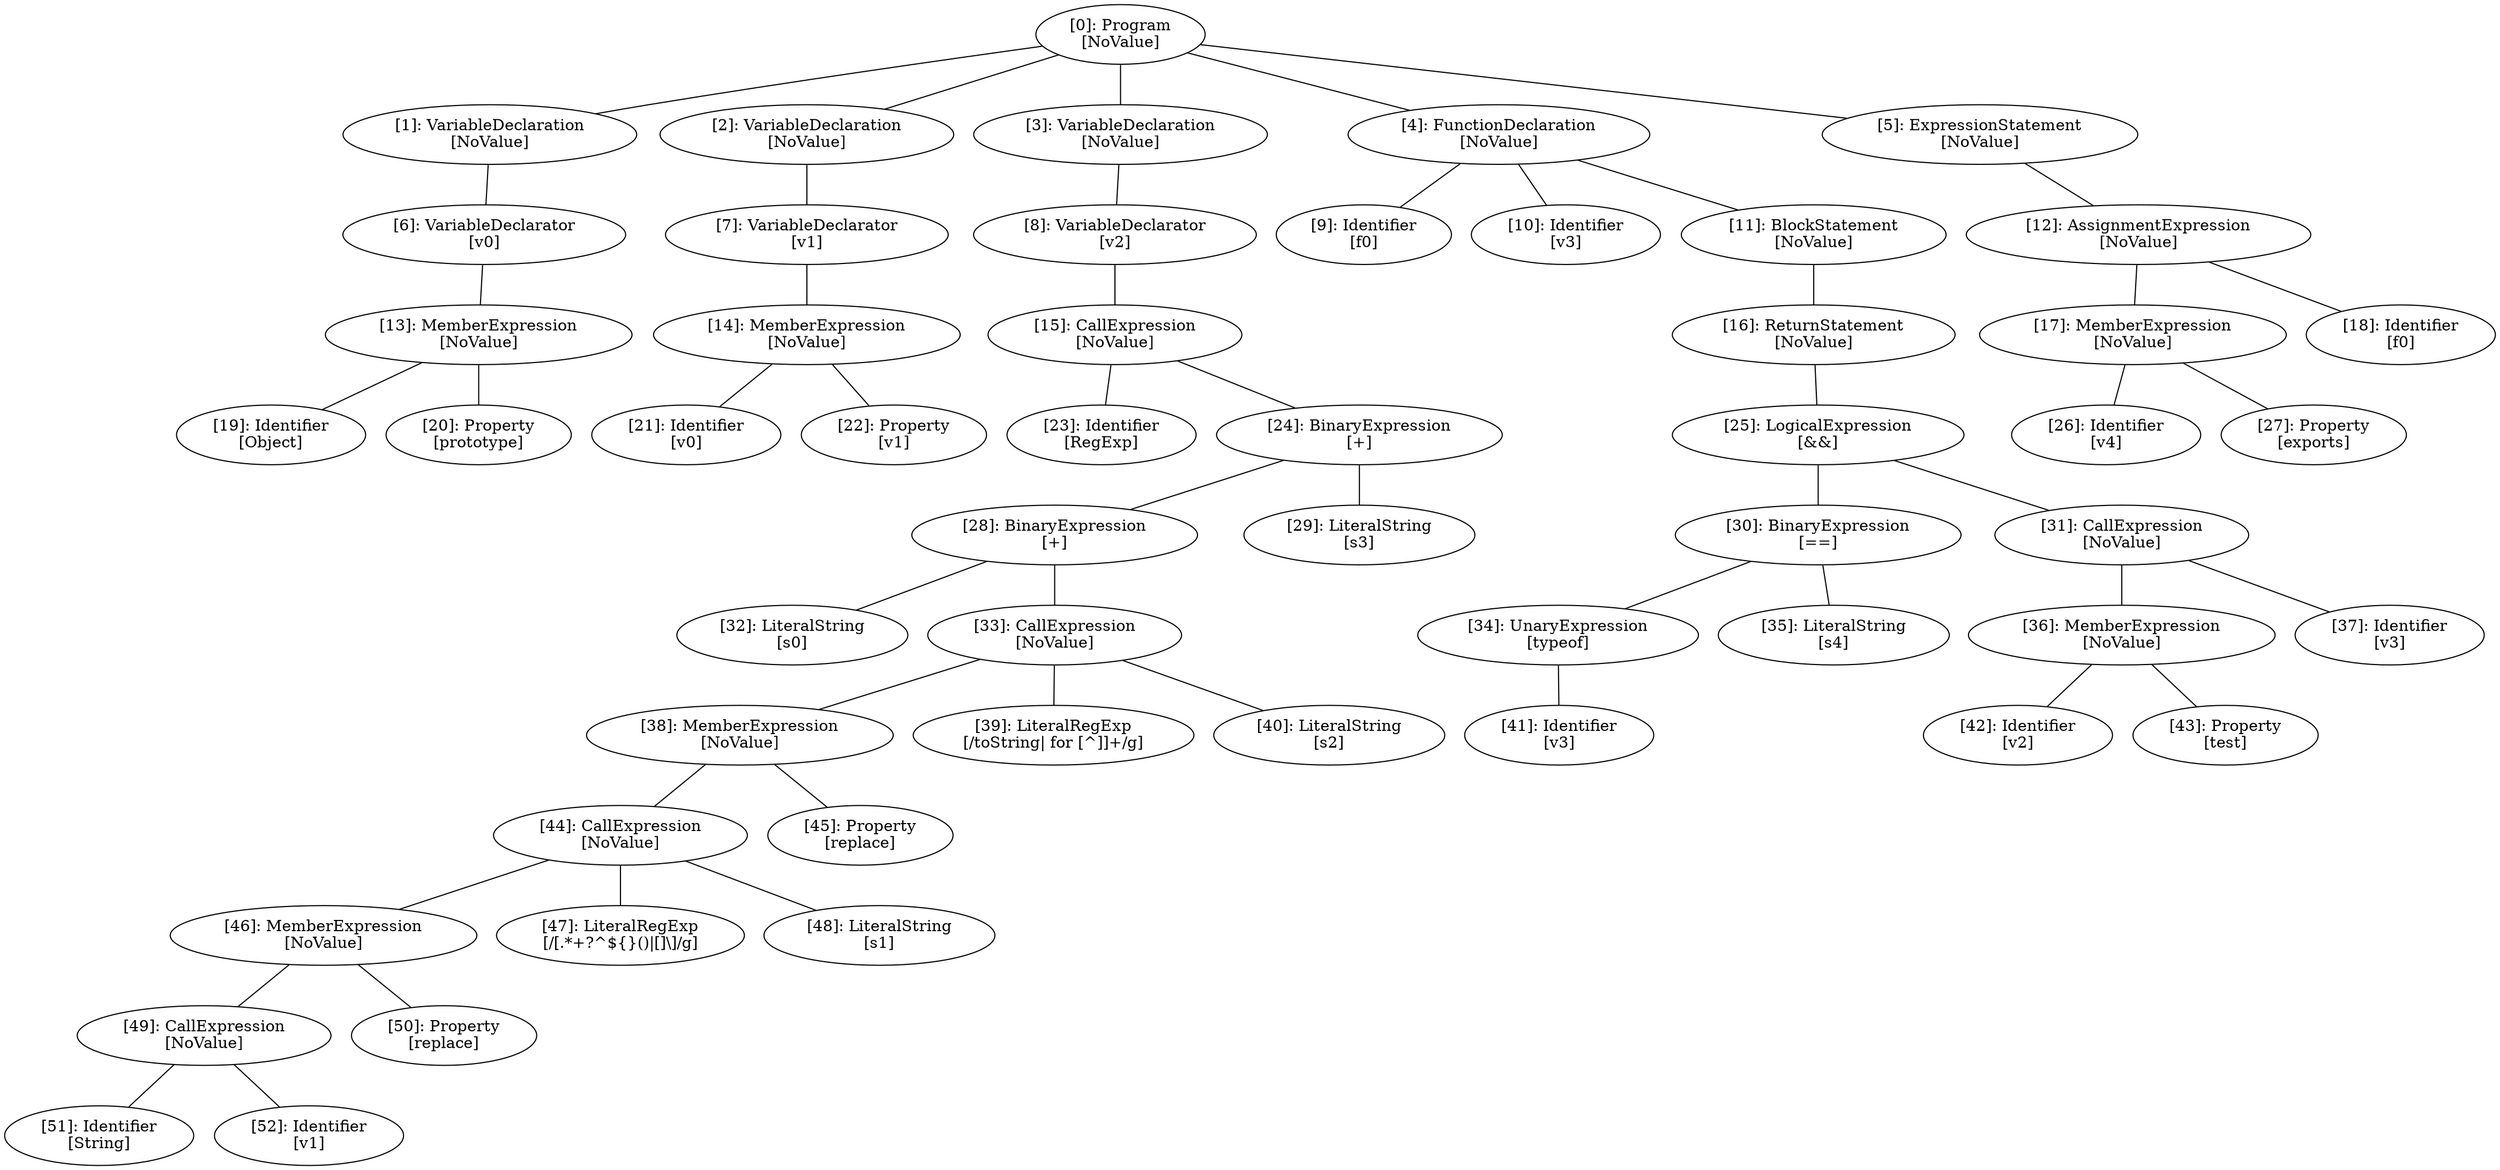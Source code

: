 // Result
graph {
	0 [label="[0]: Program
[NoValue]"]
	1 [label="[1]: VariableDeclaration
[NoValue]"]
	2 [label="[2]: VariableDeclaration
[NoValue]"]
	3 [label="[3]: VariableDeclaration
[NoValue]"]
	4 [label="[4]: FunctionDeclaration
[NoValue]"]
	5 [label="[5]: ExpressionStatement
[NoValue]"]
	6 [label="[6]: VariableDeclarator
[v0]"]
	7 [label="[7]: VariableDeclarator
[v1]"]
	8 [label="[8]: VariableDeclarator
[v2]"]
	9 [label="[9]: Identifier
[f0]"]
	10 [label="[10]: Identifier
[v3]"]
	11 [label="[11]: BlockStatement
[NoValue]"]
	12 [label="[12]: AssignmentExpression
[NoValue]"]
	13 [label="[13]: MemberExpression
[NoValue]"]
	14 [label="[14]: MemberExpression
[NoValue]"]
	15 [label="[15]: CallExpression
[NoValue]"]
	16 [label="[16]: ReturnStatement
[NoValue]"]
	17 [label="[17]: MemberExpression
[NoValue]"]
	18 [label="[18]: Identifier
[f0]"]
	19 [label="[19]: Identifier
[Object]"]
	20 [label="[20]: Property
[prototype]"]
	21 [label="[21]: Identifier
[v0]"]
	22 [label="[22]: Property
[v1]"]
	23 [label="[23]: Identifier
[RegExp]"]
	24 [label="[24]: BinaryExpression
[+]"]
	25 [label="[25]: LogicalExpression
[&&]"]
	26 [label="[26]: Identifier
[v4]"]
	27 [label="[27]: Property
[exports]"]
	28 [label="[28]: BinaryExpression
[+]"]
	29 [label="[29]: LiteralString
[s3]"]
	30 [label="[30]: BinaryExpression
[==]"]
	31 [label="[31]: CallExpression
[NoValue]"]
	32 [label="[32]: LiteralString
[s0]"]
	33 [label="[33]: CallExpression
[NoValue]"]
	34 [label="[34]: UnaryExpression
[typeof]"]
	35 [label="[35]: LiteralString
[s4]"]
	36 [label="[36]: MemberExpression
[NoValue]"]
	37 [label="[37]: Identifier
[v3]"]
	38 [label="[38]: MemberExpression
[NoValue]"]
	39 [label="[39]: LiteralRegExp
[/toString| for [^\]]+/g]"]
	40 [label="[40]: LiteralString
[s2]"]
	41 [label="[41]: Identifier
[v3]"]
	42 [label="[42]: Identifier
[v2]"]
	43 [label="[43]: Property
[test]"]
	44 [label="[44]: CallExpression
[NoValue]"]
	45 [label="[45]: Property
[replace]"]
	46 [label="[46]: MemberExpression
[NoValue]"]
	47 [label="[47]: LiteralRegExp
[/[.*+?^${}()|[\]\\]/g]"]
	48 [label="[48]: LiteralString
[s1]"]
	49 [label="[49]: CallExpression
[NoValue]"]
	50 [label="[50]: Property
[replace]"]
	51 [label="[51]: Identifier
[String]"]
	52 [label="[52]: Identifier
[v1]"]
	0 -- 1
	0 -- 2
	0 -- 3
	0 -- 4
	0 -- 5
	1 -- 6
	2 -- 7
	3 -- 8
	4 -- 9
	4 -- 10
	4 -- 11
	5 -- 12
	6 -- 13
	7 -- 14
	8 -- 15
	11 -- 16
	12 -- 17
	12 -- 18
	13 -- 19
	13 -- 20
	14 -- 21
	14 -- 22
	15 -- 23
	15 -- 24
	16 -- 25
	17 -- 26
	17 -- 27
	24 -- 28
	24 -- 29
	25 -- 30
	25 -- 31
	28 -- 32
	28 -- 33
	30 -- 34
	30 -- 35
	31 -- 36
	31 -- 37
	33 -- 38
	33 -- 39
	33 -- 40
	34 -- 41
	36 -- 42
	36 -- 43
	38 -- 44
	38 -- 45
	44 -- 46
	44 -- 47
	44 -- 48
	46 -- 49
	46 -- 50
	49 -- 51
	49 -- 52
}
